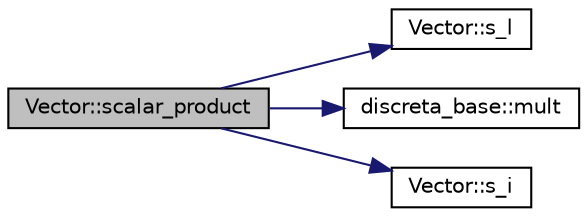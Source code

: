 digraph "Vector::scalar_product"
{
  edge [fontname="Helvetica",fontsize="10",labelfontname="Helvetica",labelfontsize="10"];
  node [fontname="Helvetica",fontsize="10",shape=record];
  rankdir="LR";
  Node6107 [label="Vector::scalar_product",height=0.2,width=0.4,color="black", fillcolor="grey75", style="filled", fontcolor="black"];
  Node6107 -> Node6108 [color="midnightblue",fontsize="10",style="solid",fontname="Helvetica"];
  Node6108 [label="Vector::s_l",height=0.2,width=0.4,color="black", fillcolor="white", style="filled",URL="$d5/db2/class_vector.html#ad2dc082288f858d22a528832289e0704"];
  Node6107 -> Node6109 [color="midnightblue",fontsize="10",style="solid",fontname="Helvetica"];
  Node6109 [label="discreta_base::mult",height=0.2,width=0.4,color="black", fillcolor="white", style="filled",URL="$d7/d71/classdiscreta__base.html#a96f759b28f7c30bdfd95ac10f5972bd0"];
  Node6107 -> Node6110 [color="midnightblue",fontsize="10",style="solid",fontname="Helvetica"];
  Node6110 [label="Vector::s_i",height=0.2,width=0.4,color="black", fillcolor="white", style="filled",URL="$d5/db2/class_vector.html#a1c4fe1752523df8119f70dd550244871"];
}
